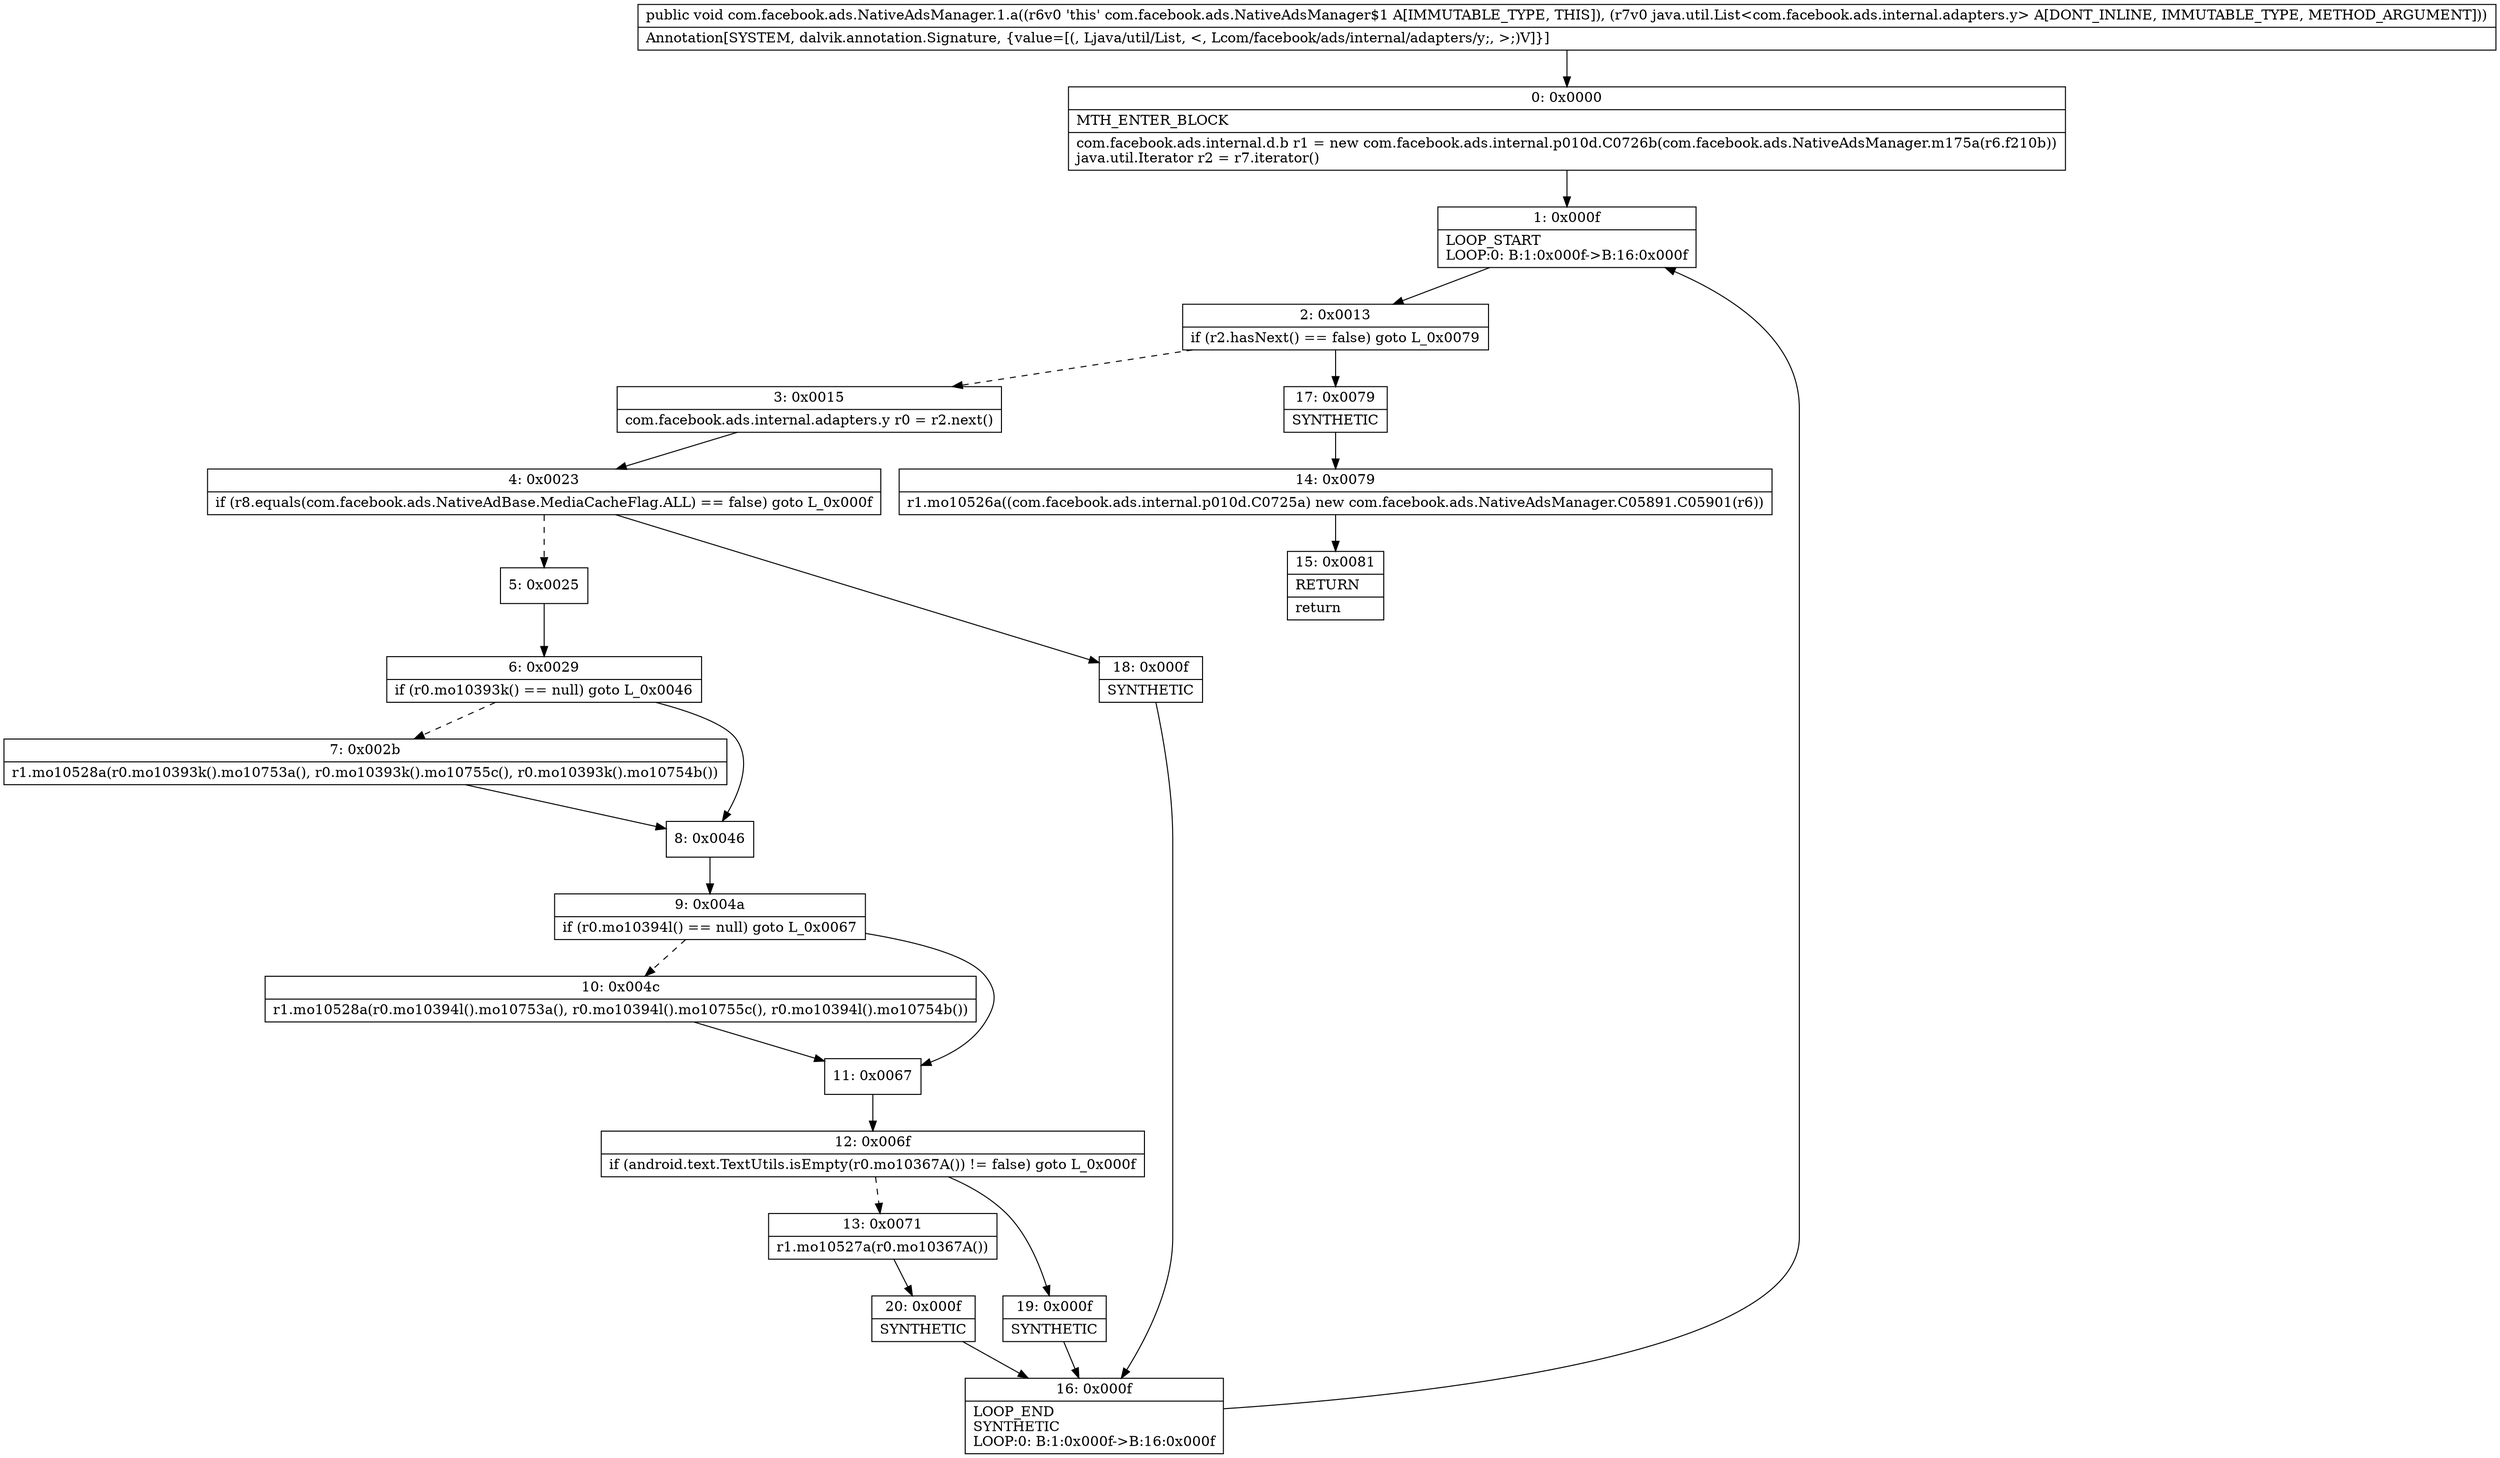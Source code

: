 digraph "CFG forcom.facebook.ads.NativeAdsManager.1.a(Ljava\/util\/List;)V" {
Node_0 [shape=record,label="{0\:\ 0x0000|MTH_ENTER_BLOCK\l|com.facebook.ads.internal.d.b r1 = new com.facebook.ads.internal.p010d.C0726b(com.facebook.ads.NativeAdsManager.m175a(r6.f210b))\ljava.util.Iterator r2 = r7.iterator()\l}"];
Node_1 [shape=record,label="{1\:\ 0x000f|LOOP_START\lLOOP:0: B:1:0x000f\-\>B:16:0x000f\l}"];
Node_2 [shape=record,label="{2\:\ 0x0013|if (r2.hasNext() == false) goto L_0x0079\l}"];
Node_3 [shape=record,label="{3\:\ 0x0015|com.facebook.ads.internal.adapters.y r0 = r2.next()\l}"];
Node_4 [shape=record,label="{4\:\ 0x0023|if (r8.equals(com.facebook.ads.NativeAdBase.MediaCacheFlag.ALL) == false) goto L_0x000f\l}"];
Node_5 [shape=record,label="{5\:\ 0x0025}"];
Node_6 [shape=record,label="{6\:\ 0x0029|if (r0.mo10393k() == null) goto L_0x0046\l}"];
Node_7 [shape=record,label="{7\:\ 0x002b|r1.mo10528a(r0.mo10393k().mo10753a(), r0.mo10393k().mo10755c(), r0.mo10393k().mo10754b())\l}"];
Node_8 [shape=record,label="{8\:\ 0x0046}"];
Node_9 [shape=record,label="{9\:\ 0x004a|if (r0.mo10394l() == null) goto L_0x0067\l}"];
Node_10 [shape=record,label="{10\:\ 0x004c|r1.mo10528a(r0.mo10394l().mo10753a(), r0.mo10394l().mo10755c(), r0.mo10394l().mo10754b())\l}"];
Node_11 [shape=record,label="{11\:\ 0x0067}"];
Node_12 [shape=record,label="{12\:\ 0x006f|if (android.text.TextUtils.isEmpty(r0.mo10367A()) != false) goto L_0x000f\l}"];
Node_13 [shape=record,label="{13\:\ 0x0071|r1.mo10527a(r0.mo10367A())\l}"];
Node_14 [shape=record,label="{14\:\ 0x0079|r1.mo10526a((com.facebook.ads.internal.p010d.C0725a) new com.facebook.ads.NativeAdsManager.C05891.C05901(r6))\l}"];
Node_15 [shape=record,label="{15\:\ 0x0081|RETURN\l|return\l}"];
Node_16 [shape=record,label="{16\:\ 0x000f|LOOP_END\lSYNTHETIC\lLOOP:0: B:1:0x000f\-\>B:16:0x000f\l}"];
Node_17 [shape=record,label="{17\:\ 0x0079|SYNTHETIC\l}"];
Node_18 [shape=record,label="{18\:\ 0x000f|SYNTHETIC\l}"];
Node_19 [shape=record,label="{19\:\ 0x000f|SYNTHETIC\l}"];
Node_20 [shape=record,label="{20\:\ 0x000f|SYNTHETIC\l}"];
MethodNode[shape=record,label="{public void com.facebook.ads.NativeAdsManager.1.a((r6v0 'this' com.facebook.ads.NativeAdsManager$1 A[IMMUTABLE_TYPE, THIS]), (r7v0 java.util.List\<com.facebook.ads.internal.adapters.y\> A[DONT_INLINE, IMMUTABLE_TYPE, METHOD_ARGUMENT]))  | Annotation[SYSTEM, dalvik.annotation.Signature, \{value=[(, Ljava\/util\/List, \<, Lcom\/facebook\/ads\/internal\/adapters\/y;, \>;)V]\}]\l}"];
MethodNode -> Node_0;
Node_0 -> Node_1;
Node_1 -> Node_2;
Node_2 -> Node_3[style=dashed];
Node_2 -> Node_17;
Node_3 -> Node_4;
Node_4 -> Node_5[style=dashed];
Node_4 -> Node_18;
Node_5 -> Node_6;
Node_6 -> Node_7[style=dashed];
Node_6 -> Node_8;
Node_7 -> Node_8;
Node_8 -> Node_9;
Node_9 -> Node_10[style=dashed];
Node_9 -> Node_11;
Node_10 -> Node_11;
Node_11 -> Node_12;
Node_12 -> Node_13[style=dashed];
Node_12 -> Node_19;
Node_13 -> Node_20;
Node_14 -> Node_15;
Node_16 -> Node_1;
Node_17 -> Node_14;
Node_18 -> Node_16;
Node_19 -> Node_16;
Node_20 -> Node_16;
}

